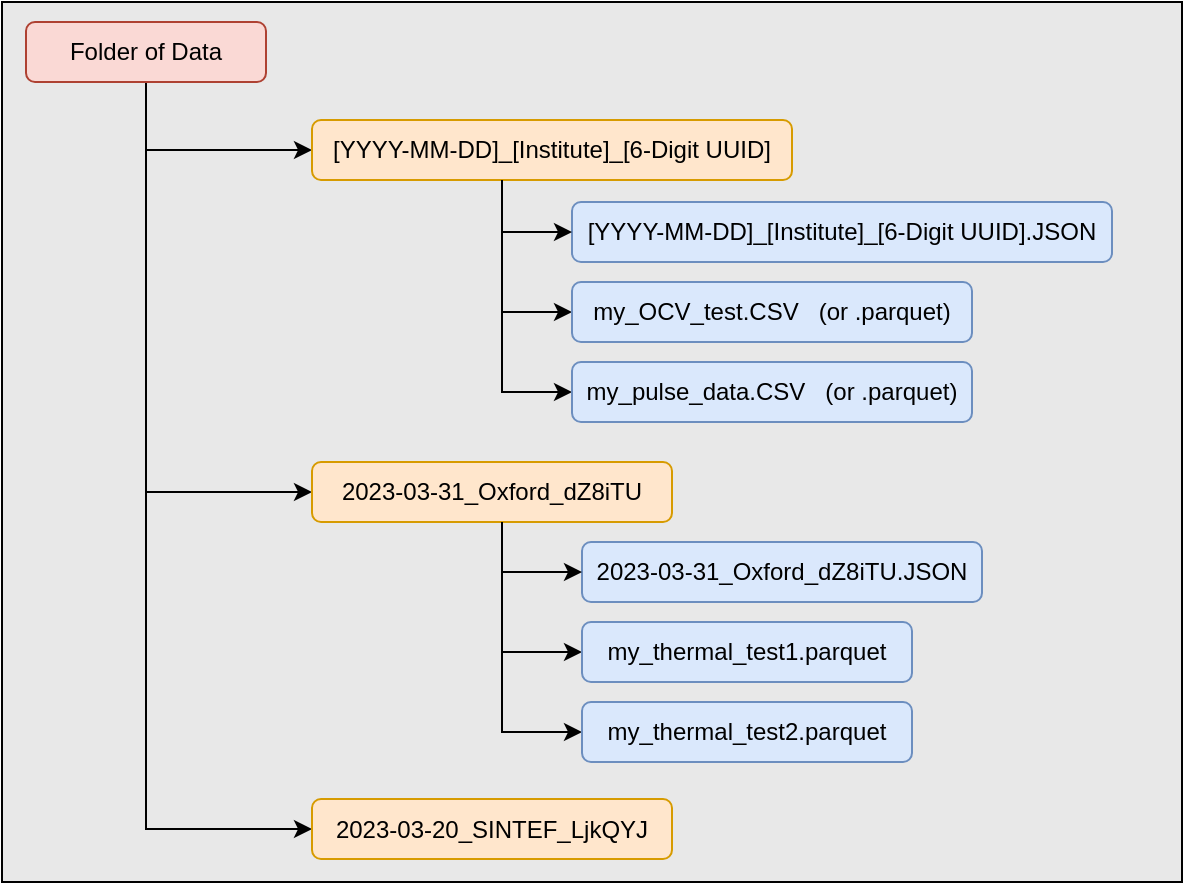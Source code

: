 <mxfile version="21.3.7" type="device">
  <diagram name="Page-1" id="8vyYW22YHX2tBzqDXWys">
    <mxGraphModel dx="1036" dy="614" grid="1" gridSize="10" guides="1" tooltips="1" connect="1" arrows="1" fold="1" page="1" pageScale="1" pageWidth="827" pageHeight="1169" math="0" shadow="0">
      <root>
        <mxCell id="0" />
        <mxCell id="1" parent="0" />
        <mxCell id="YZUnkjYg4H4Z3AE4W5t8-2" value="" style="rounded=0;whiteSpace=wrap;html=1;fillColor=#E8E8E8;" parent="1" vertex="1">
          <mxGeometry x="30" y="360" width="590" height="440" as="geometry" />
        </mxCell>
        <mxCell id="JORqfy8ghbwYzkRc957G-7" style="edgeStyle=orthogonalEdgeStyle;rounded=0;orthogonalLoop=1;jettySize=auto;html=1;entryX=0;entryY=0.5;entryDx=0;entryDy=0;exitX=0.5;exitY=1;exitDx=0;exitDy=0;fontColor=#000000;strokeColor=#000000;" parent="1" source="JORqfy8ghbwYzkRc957G-2" target="JORqfy8ghbwYzkRc957G-3" edge="1">
          <mxGeometry relative="1" as="geometry" />
        </mxCell>
        <mxCell id="JORqfy8ghbwYzkRc957G-19" style="edgeStyle=orthogonalEdgeStyle;rounded=0;orthogonalLoop=1;jettySize=auto;html=1;entryX=0;entryY=0.5;entryDx=0;entryDy=0;fontColor=#000000;strokeColor=#000000;" parent="1" target="JORqfy8ghbwYzkRc957G-15" edge="1">
          <mxGeometry relative="1" as="geometry">
            <mxPoint x="102" y="434" as="sourcePoint" />
            <Array as="points">
              <mxPoint x="102" y="605" />
            </Array>
          </mxGeometry>
        </mxCell>
        <mxCell id="JORqfy8ghbwYzkRc957G-27" style="edgeStyle=orthogonalEdgeStyle;rounded=0;orthogonalLoop=1;jettySize=auto;html=1;entryX=0;entryY=0.5;entryDx=0;entryDy=0;fontColor=#000000;strokeColor=#000000;" parent="1" target="JORqfy8ghbwYzkRc957G-23" edge="1">
          <mxGeometry relative="1" as="geometry">
            <mxPoint x="102" y="590" as="sourcePoint" />
            <Array as="points">
              <mxPoint x="102" y="773.5" />
            </Array>
          </mxGeometry>
        </mxCell>
        <mxCell id="JORqfy8ghbwYzkRc957G-2" value="&lt;div&gt;Folder of Data&lt;/div&gt;" style="rounded=1;whiteSpace=wrap;html=1;fillColor=#fad9d5;strokeColor=#ae4132;fontColor=#000000;" parent="1" vertex="1">
          <mxGeometry x="42" y="370" width="120" height="30" as="geometry" />
        </mxCell>
        <mxCell id="JORqfy8ghbwYzkRc957G-10" style="edgeStyle=orthogonalEdgeStyle;rounded=0;orthogonalLoop=1;jettySize=auto;html=1;entryX=0;entryY=0.5;entryDx=0;entryDy=0;movable=1;resizable=1;rotatable=1;deletable=1;editable=1;locked=0;connectable=1;fontColor=#000000;strokeColor=#000000;" parent="1" target="JORqfy8ghbwYzkRc957G-5" edge="1">
          <mxGeometry relative="1" as="geometry">
            <mxPoint x="280" y="475" as="sourcePoint" />
            <Array as="points">
              <mxPoint x="280" y="515" />
            </Array>
          </mxGeometry>
        </mxCell>
        <mxCell id="JORqfy8ghbwYzkRc957G-11" style="edgeStyle=orthogonalEdgeStyle;rounded=0;orthogonalLoop=1;jettySize=auto;html=1;entryX=0;entryY=0.5;entryDx=0;entryDy=0;fontColor=#000000;strokeColor=#000000;" parent="1" target="JORqfy8ghbwYzkRc957G-6" edge="1">
          <mxGeometry relative="1" as="geometry">
            <mxPoint x="280" y="515" as="sourcePoint" />
            <Array as="points">
              <mxPoint x="280" y="555" />
            </Array>
          </mxGeometry>
        </mxCell>
        <mxCell id="JORqfy8ghbwYzkRc957G-3" value="[YYYY-MM-DD]_[Institute]_[6-Digit UUID]" style="rounded=1;whiteSpace=wrap;html=1;fillColor=#ffe6cc;strokeColor=#d79b00;fontColor=#000000;" parent="1" vertex="1">
          <mxGeometry x="185" y="419" width="240" height="30" as="geometry" />
        </mxCell>
        <mxCell id="JORqfy8ghbwYzkRc957G-4" value="[YYYY-MM-DD]_[Institute]_[6-Digit UUID].JSON" style="rounded=1;whiteSpace=wrap;html=1;fillColor=#dae8fc;strokeColor=#6c8ebf;fontColor=#000000;" parent="1" vertex="1">
          <mxGeometry x="315" y="460" width="270" height="30" as="geometry" />
        </mxCell>
        <mxCell id="JORqfy8ghbwYzkRc957G-5" value="my_OCV_test.CSV&amp;nbsp; &amp;nbsp;(or .parquet)" style="rounded=1;whiteSpace=wrap;html=1;fillColor=#dae8fc;strokeColor=#6c8ebf;fontColor=#000000;" parent="1" vertex="1">
          <mxGeometry x="315" y="500" width="200" height="30" as="geometry" />
        </mxCell>
        <mxCell id="JORqfy8ghbwYzkRc957G-6" value="my_pulse_data.CSV&amp;nbsp; &amp;nbsp;(or .parquet)" style="rounded=1;whiteSpace=wrap;html=1;fillColor=#dae8fc;strokeColor=#6c8ebf;fontColor=#000000;" parent="1" vertex="1">
          <mxGeometry x="315" y="540" width="200" height="30" as="geometry" />
        </mxCell>
        <mxCell id="JORqfy8ghbwYzkRc957G-13" style="edgeStyle=orthogonalEdgeStyle;rounded=0;orthogonalLoop=1;jettySize=auto;html=1;entryX=0;entryY=0.5;entryDx=0;entryDy=0;movable=1;resizable=1;rotatable=1;deletable=1;editable=1;locked=0;connectable=1;fontColor=#000000;strokeColor=#000000;" parent="1" target="JORqfy8ghbwYzkRc957G-17" edge="1">
          <mxGeometry relative="1" as="geometry">
            <mxPoint x="280" y="645" as="sourcePoint" />
            <Array as="points">
              <mxPoint x="280" y="645" />
              <mxPoint x="280" y="685" />
            </Array>
          </mxGeometry>
        </mxCell>
        <mxCell id="JORqfy8ghbwYzkRc957G-14" style="edgeStyle=orthogonalEdgeStyle;rounded=0;orthogonalLoop=1;jettySize=auto;html=1;entryX=0;entryY=0.5;entryDx=0;entryDy=0;fontColor=#000000;strokeColor=#000000;" parent="1" target="JORqfy8ghbwYzkRc957G-18" edge="1">
          <mxGeometry relative="1" as="geometry">
            <mxPoint x="280" y="685" as="sourcePoint" />
            <Array as="points">
              <mxPoint x="280" y="725" />
            </Array>
          </mxGeometry>
        </mxCell>
        <mxCell id="JORqfy8ghbwYzkRc957G-15" value="&lt;div&gt;2023-03-31_Oxford_dZ8iTU&lt;/div&gt;" style="rounded=1;whiteSpace=wrap;html=1;fillColor=#ffe6cc;strokeColor=#d79b00;fontColor=#000000;" parent="1" vertex="1">
          <mxGeometry x="185" y="590" width="180" height="30" as="geometry" />
        </mxCell>
        <mxCell id="JORqfy8ghbwYzkRc957G-16" value="2023-03-31_Oxford_dZ8iTU.JSON" style="rounded=1;whiteSpace=wrap;html=1;fillColor=#dae8fc;strokeColor=#6c8ebf;fontColor=#000000;" parent="1" vertex="1">
          <mxGeometry x="320" y="630" width="200" height="30" as="geometry" />
        </mxCell>
        <mxCell id="JORqfy8ghbwYzkRc957G-17" value="my_thermal_test1.parquet" style="rounded=1;whiteSpace=wrap;html=1;fillColor=#dae8fc;strokeColor=#6c8ebf;fontColor=#000000;" parent="1" vertex="1">
          <mxGeometry x="320" y="670" width="165" height="30" as="geometry" />
        </mxCell>
        <mxCell id="JORqfy8ghbwYzkRc957G-18" value="my_thermal_test2.parquet" style="rounded=1;whiteSpace=wrap;html=1;fillColor=#dae8fc;strokeColor=#6c8ebf;fontColor=#000000;" parent="1" vertex="1">
          <mxGeometry x="320" y="710" width="165" height="30" as="geometry" />
        </mxCell>
        <mxCell id="JORqfy8ghbwYzkRc957G-23" value="&lt;div&gt;2023-03-20_SINTEF_LjkQYJ&lt;/div&gt;" style="rounded=1;whiteSpace=wrap;html=1;fillColor=#ffe6cc;strokeColor=#d79b00;fontColor=#000000;" parent="1" vertex="1">
          <mxGeometry x="185" y="758.5" width="180" height="30" as="geometry" />
        </mxCell>
        <mxCell id="Cs0lVu1rgEsbFMF6R1-S-1" style="edgeStyle=orthogonalEdgeStyle;rounded=0;orthogonalLoop=1;jettySize=auto;html=1;entryX=0;entryY=0.5;entryDx=0;entryDy=0;movable=1;resizable=1;rotatable=1;deletable=1;editable=1;locked=0;connectable=1;fontColor=#000000;strokeColor=#000000;" edge="1" parent="1" target="JORqfy8ghbwYzkRc957G-4">
          <mxGeometry relative="1" as="geometry">
            <mxPoint x="280" y="449" as="sourcePoint" />
            <Array as="points">
              <mxPoint x="280" y="475" />
            </Array>
            <mxPoint x="315" y="489" as="targetPoint" />
          </mxGeometry>
        </mxCell>
        <mxCell id="Cs0lVu1rgEsbFMF6R1-S-2" style="edgeStyle=orthogonalEdgeStyle;rounded=0;orthogonalLoop=1;jettySize=auto;html=1;entryX=0;entryY=0.5;entryDx=0;entryDy=0;movable=1;resizable=1;rotatable=1;deletable=1;editable=1;locked=0;connectable=1;fontColor=#000000;strokeColor=#000000;" edge="1" parent="1" target="JORqfy8ghbwYzkRc957G-16">
          <mxGeometry relative="1" as="geometry">
            <mxPoint x="280" y="620" as="sourcePoint" />
            <Array as="points">
              <mxPoint x="280" y="645" />
            </Array>
            <mxPoint x="320" y="660" as="targetPoint" />
          </mxGeometry>
        </mxCell>
      </root>
    </mxGraphModel>
  </diagram>
</mxfile>

